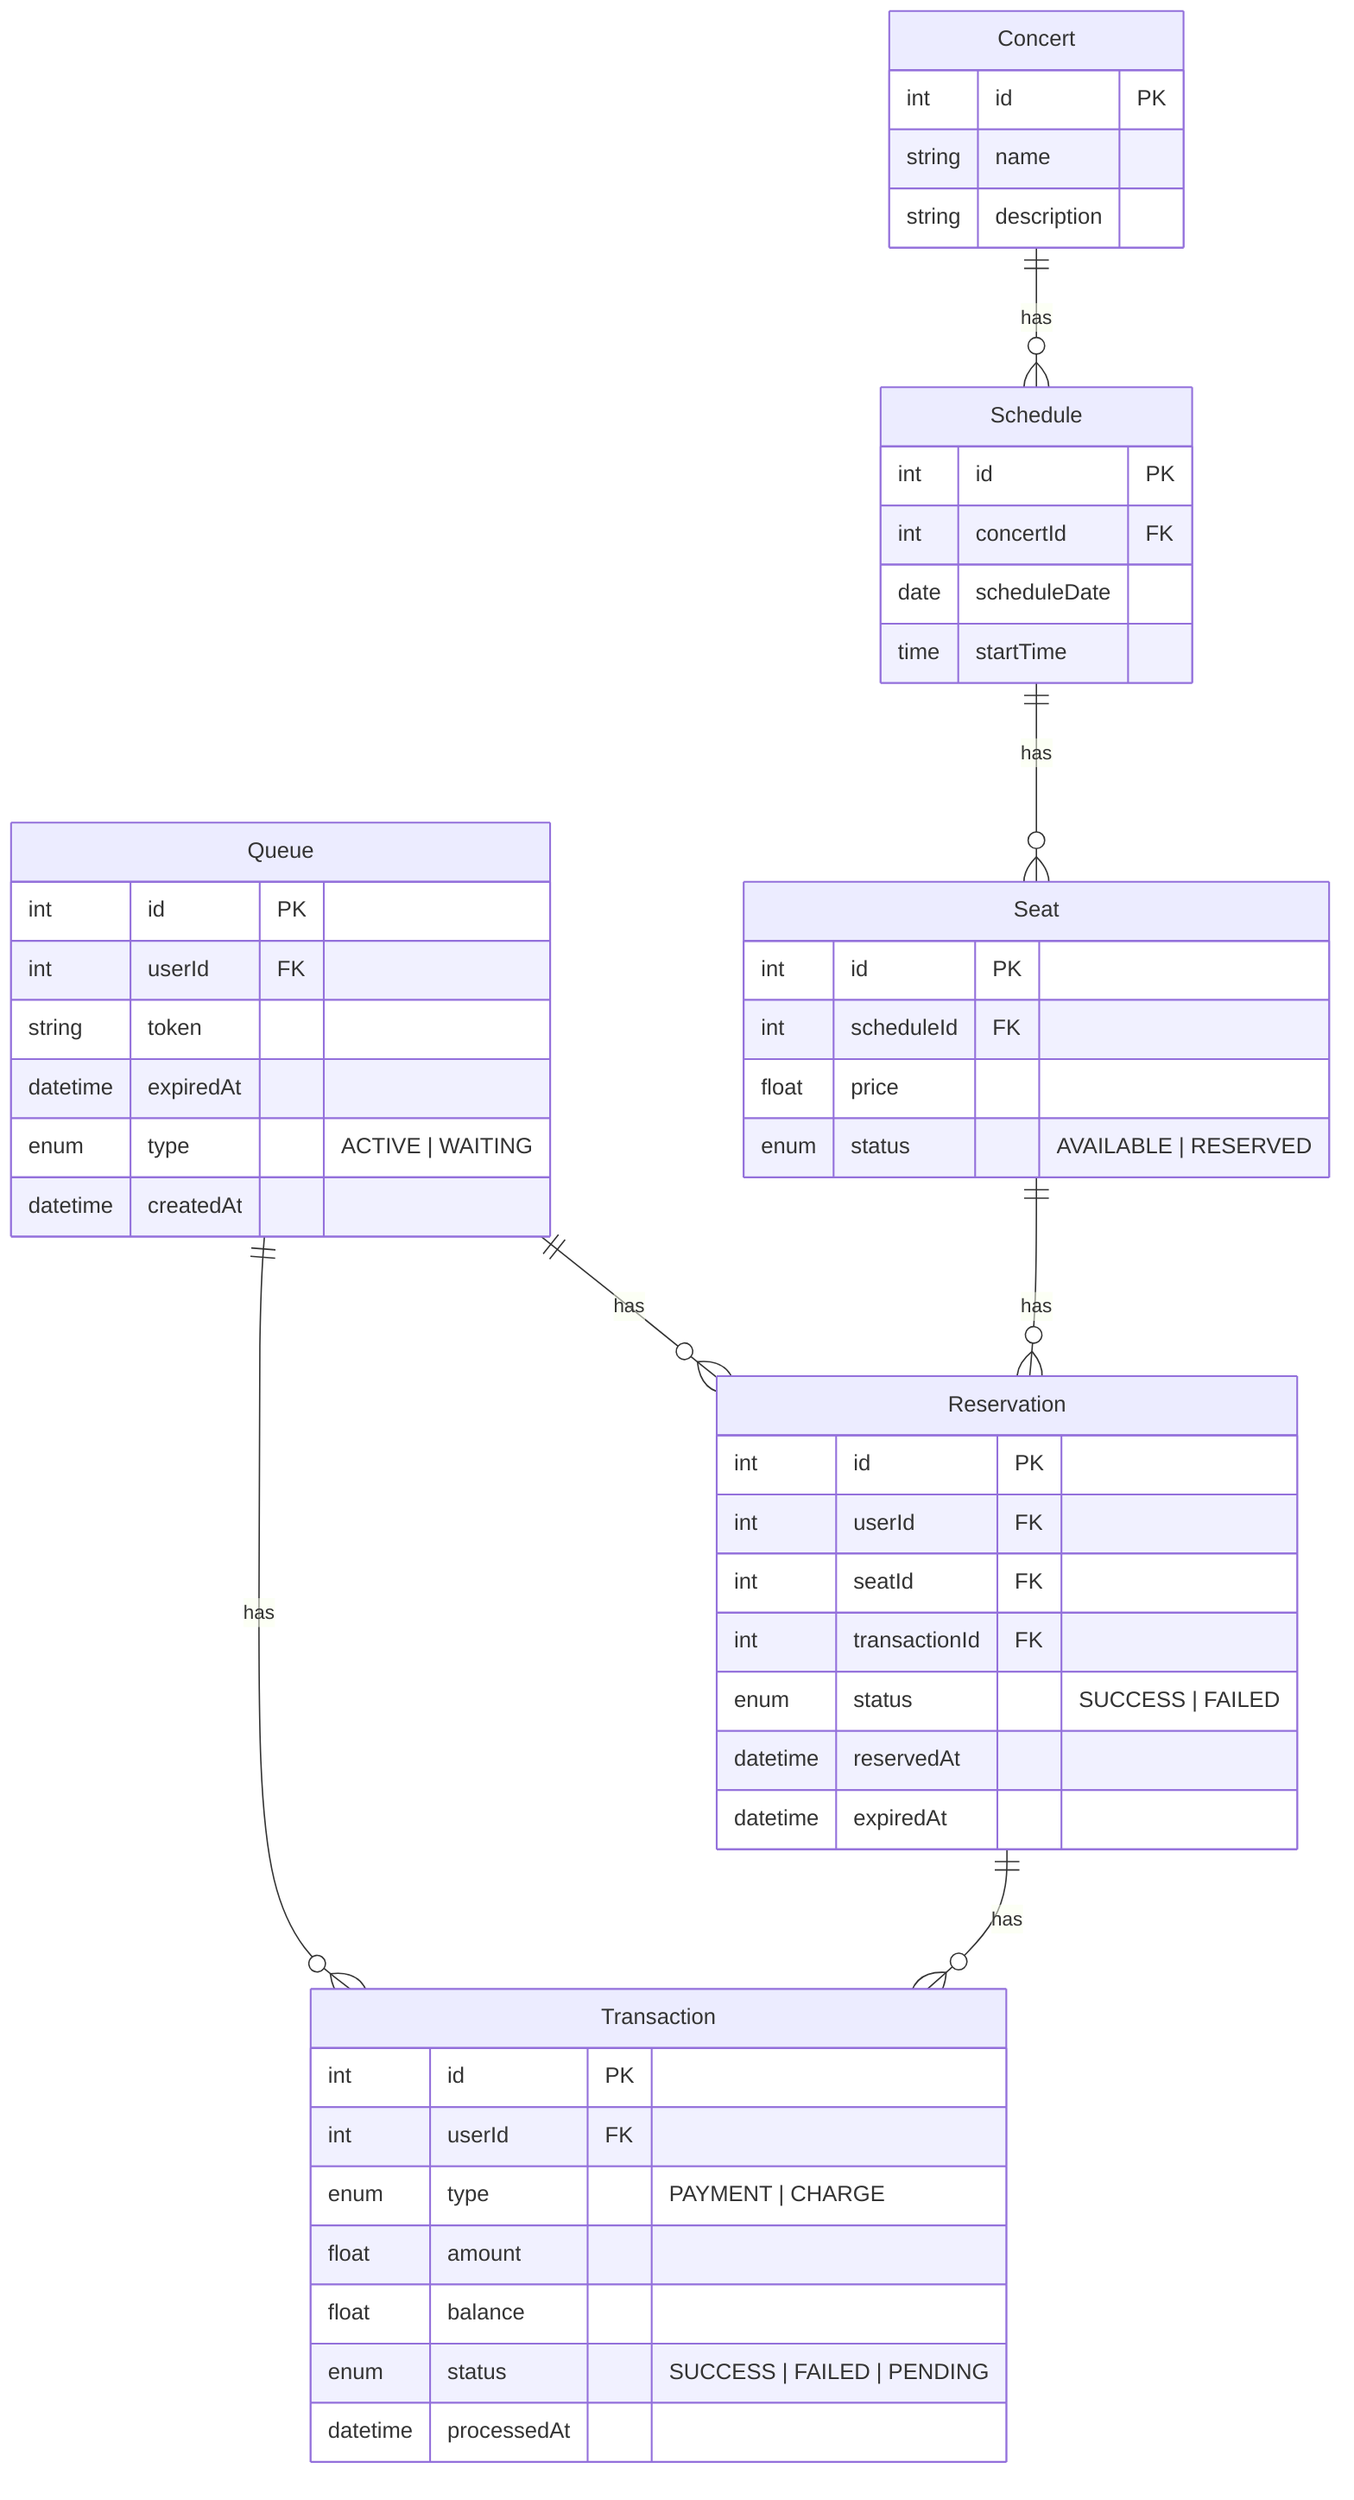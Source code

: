 erDiagram
    Queue ||--o{ Reservation : has
    Queue ||--o{ Transaction : has

    Queue {
        int id PK
        int userId FK
        string token
        datetime expiredAt
        enum type "ACTIVE | WAITING"
        datetime createdAt
    }

    Concert ||--o{ Schedule : has
    Concert {
        int id PK
        string name
        string description
    }

    Schedule ||--o{ Seat : has
    Schedule {
        int id PK
        int concertId FK
        date scheduleDate
        time startTime
    }

    Seat ||--o{ Reservation : has
    Seat {
        int id PK
        int scheduleId FK
        float price
        enum status "AVAILABLE | RESERVED"
    }

    Reservation ||--o{ Transaction : has
    Reservation {
        int id PK
        int userId FK
        int seatId FK
        int transactionId FK
        enum status "SUCCESS | FAILED"
        datetime reservedAt
        datetime expiredAt
    }

    Transaction {
        int id PK
        int userId FK
        enum type "PAYMENT | CHARGE"
        float amount
        float balance
        enum status "SUCCESS | FAILED | PENDING"
        datetime processedAt
    }